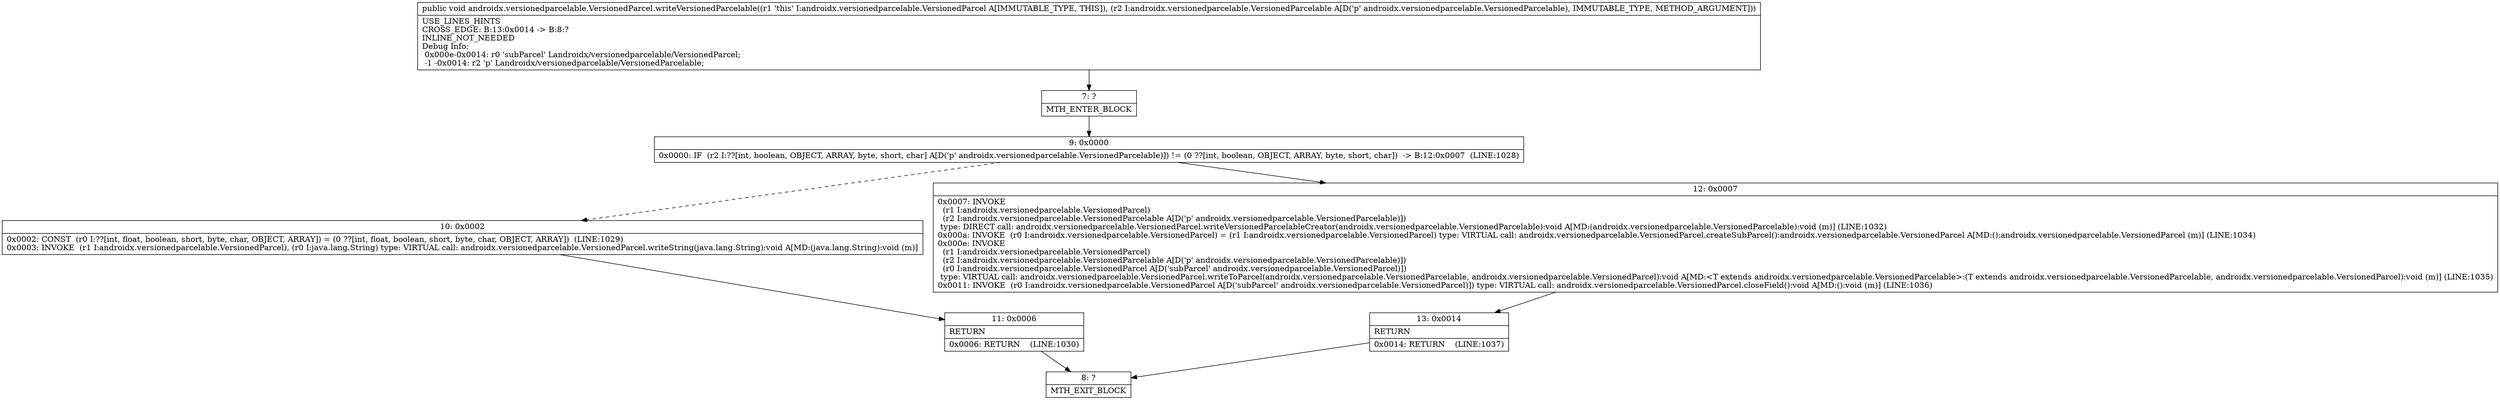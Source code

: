 digraph "CFG forandroidx.versionedparcelable.VersionedParcel.writeVersionedParcelable(Landroidx\/versionedparcelable\/VersionedParcelable;)V" {
Node_7 [shape=record,label="{7\:\ ?|MTH_ENTER_BLOCK\l}"];
Node_9 [shape=record,label="{9\:\ 0x0000|0x0000: IF  (r2 I:??[int, boolean, OBJECT, ARRAY, byte, short, char] A[D('p' androidx.versionedparcelable.VersionedParcelable)]) != (0 ??[int, boolean, OBJECT, ARRAY, byte, short, char])  \-\> B:12:0x0007  (LINE:1028)\l}"];
Node_10 [shape=record,label="{10\:\ 0x0002|0x0002: CONST  (r0 I:??[int, float, boolean, short, byte, char, OBJECT, ARRAY]) = (0 ??[int, float, boolean, short, byte, char, OBJECT, ARRAY])  (LINE:1029)\l0x0003: INVOKE  (r1 I:androidx.versionedparcelable.VersionedParcel), (r0 I:java.lang.String) type: VIRTUAL call: androidx.versionedparcelable.VersionedParcel.writeString(java.lang.String):void A[MD:(java.lang.String):void (m)]\l}"];
Node_11 [shape=record,label="{11\:\ 0x0006|RETURN\l|0x0006: RETURN    (LINE:1030)\l}"];
Node_8 [shape=record,label="{8\:\ ?|MTH_EXIT_BLOCK\l}"];
Node_12 [shape=record,label="{12\:\ 0x0007|0x0007: INVOKE  \l  (r1 I:androidx.versionedparcelable.VersionedParcel)\l  (r2 I:androidx.versionedparcelable.VersionedParcelable A[D('p' androidx.versionedparcelable.VersionedParcelable)])\l type: DIRECT call: androidx.versionedparcelable.VersionedParcel.writeVersionedParcelableCreator(androidx.versionedparcelable.VersionedParcelable):void A[MD:(androidx.versionedparcelable.VersionedParcelable):void (m)] (LINE:1032)\l0x000a: INVOKE  (r0 I:androidx.versionedparcelable.VersionedParcel) = (r1 I:androidx.versionedparcelable.VersionedParcel) type: VIRTUAL call: androidx.versionedparcelable.VersionedParcel.createSubParcel():androidx.versionedparcelable.VersionedParcel A[MD:():androidx.versionedparcelable.VersionedParcel (m)] (LINE:1034)\l0x000e: INVOKE  \l  (r1 I:androidx.versionedparcelable.VersionedParcel)\l  (r2 I:androidx.versionedparcelable.VersionedParcelable A[D('p' androidx.versionedparcelable.VersionedParcelable)])\l  (r0 I:androidx.versionedparcelable.VersionedParcel A[D('subParcel' androidx.versionedparcelable.VersionedParcel)])\l type: VIRTUAL call: androidx.versionedparcelable.VersionedParcel.writeToParcel(androidx.versionedparcelable.VersionedParcelable, androidx.versionedparcelable.VersionedParcel):void A[MD:\<T extends androidx.versionedparcelable.VersionedParcelable\>:(T extends androidx.versionedparcelable.VersionedParcelable, androidx.versionedparcelable.VersionedParcel):void (m)] (LINE:1035)\l0x0011: INVOKE  (r0 I:androidx.versionedparcelable.VersionedParcel A[D('subParcel' androidx.versionedparcelable.VersionedParcel)]) type: VIRTUAL call: androidx.versionedparcelable.VersionedParcel.closeField():void A[MD:():void (m)] (LINE:1036)\l}"];
Node_13 [shape=record,label="{13\:\ 0x0014|RETURN\l|0x0014: RETURN    (LINE:1037)\l}"];
MethodNode[shape=record,label="{public void androidx.versionedparcelable.VersionedParcel.writeVersionedParcelable((r1 'this' I:androidx.versionedparcelable.VersionedParcel A[IMMUTABLE_TYPE, THIS]), (r2 I:androidx.versionedparcelable.VersionedParcelable A[D('p' androidx.versionedparcelable.VersionedParcelable), IMMUTABLE_TYPE, METHOD_ARGUMENT]))  | USE_LINES_HINTS\lCROSS_EDGE: B:13:0x0014 \-\> B:8:?\lINLINE_NOT_NEEDED\lDebug Info:\l  0x000e\-0x0014: r0 'subParcel' Landroidx\/versionedparcelable\/VersionedParcel;\l  \-1 \-0x0014: r2 'p' Landroidx\/versionedparcelable\/VersionedParcelable;\l}"];
MethodNode -> Node_7;Node_7 -> Node_9;
Node_9 -> Node_10[style=dashed];
Node_9 -> Node_12;
Node_10 -> Node_11;
Node_11 -> Node_8;
Node_12 -> Node_13;
Node_13 -> Node_8;
}


